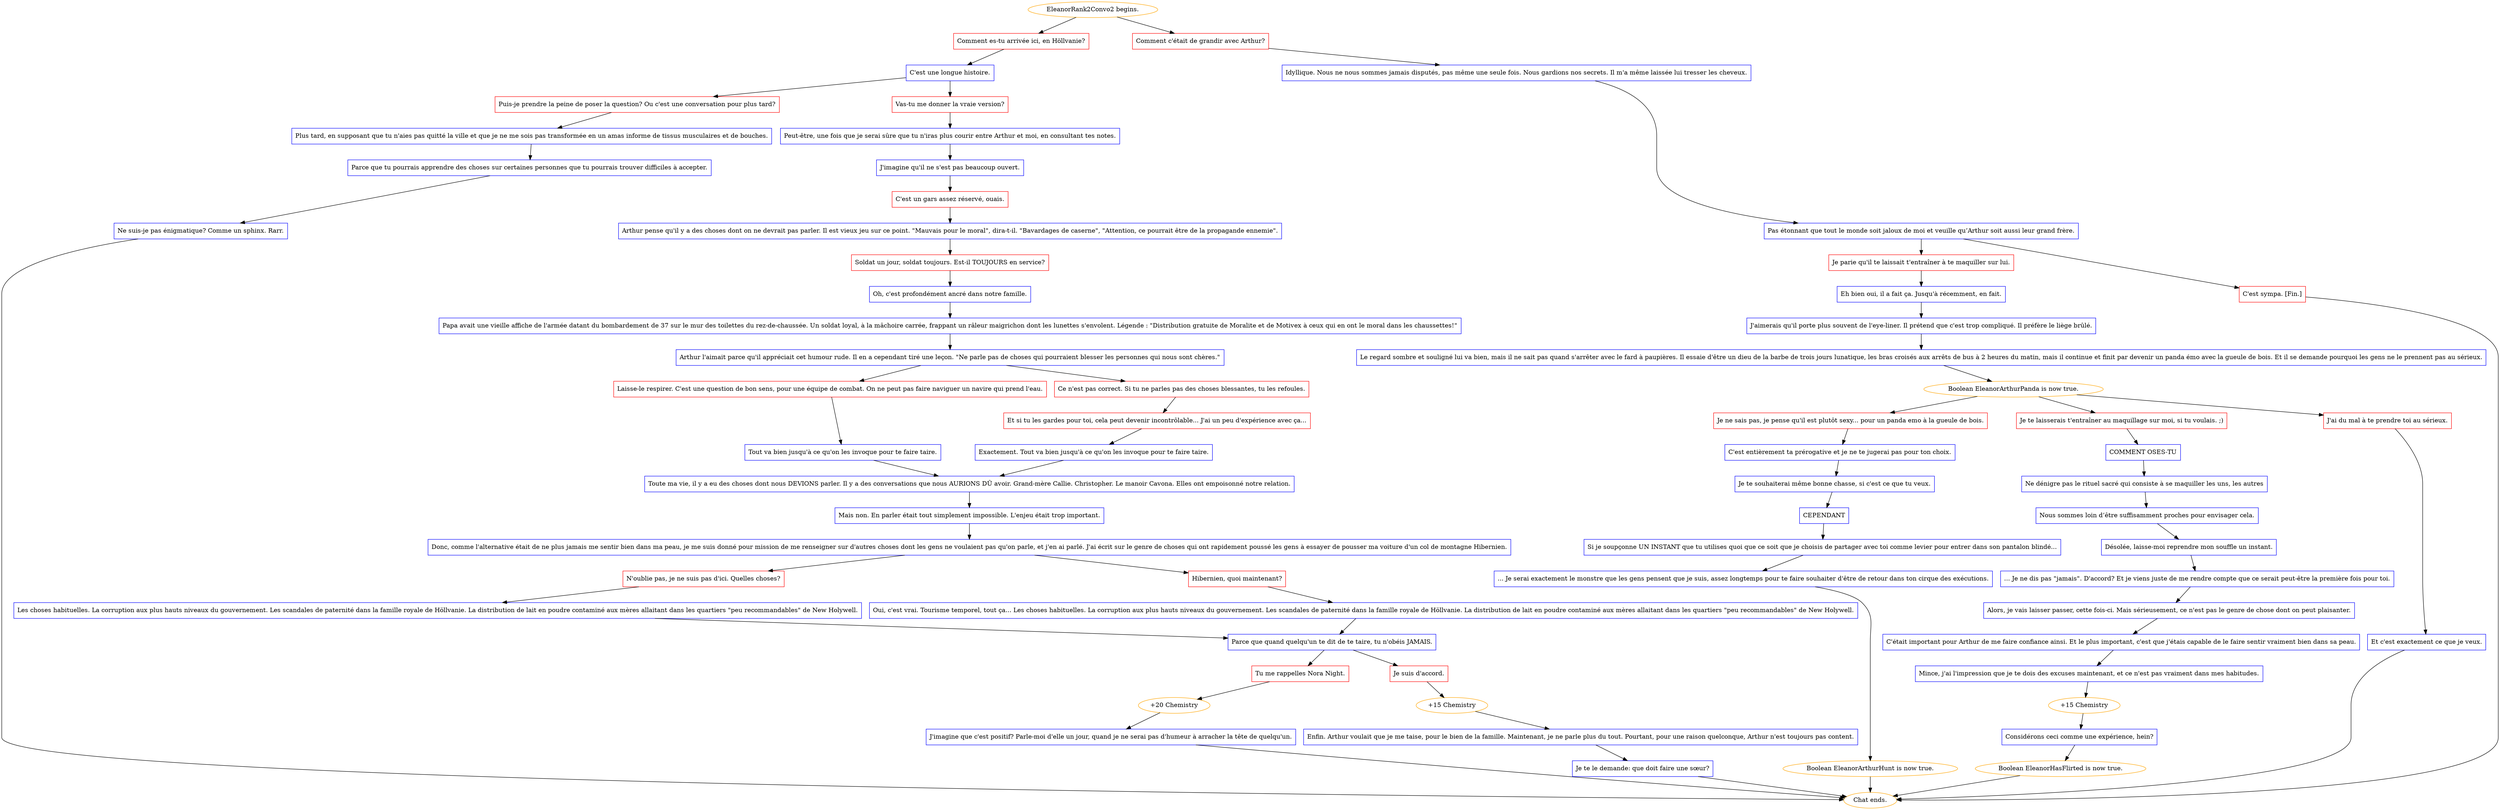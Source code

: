 digraph {
	"EleanorRank2Convo2 begins." [color=orange];
		"EleanorRank2Convo2 begins." -> j1970516588;
		"EleanorRank2Convo2 begins." -> j1476742174;
	j1970516588 [label="Comment es-tu arrivée ici, en Höllvanie?",shape=box,color=red];
		j1970516588 -> j3353741394;
	j1476742174 [label="Comment c'était de grandir avec Arthur?",shape=box,color=red];
		j1476742174 -> j262065169;
	j3353741394 [label="C'est une longue histoire.",shape=box,color=blue];
		j3353741394 -> j3175672638;
		j3353741394 -> j838699684;
	j262065169 [label="Idyllique. Nous ne nous sommes jamais disputés, pas même une seule fois. Nous gardions nos secrets. Il m'a même laissée lui tresser les cheveux.",shape=box,color=blue];
		j262065169 -> j4127286454;
	j3175672638 [label="Puis-je prendre la peine de poser la question? Ou c'est une conversation pour plus tard?",shape=box,color=red];
		j3175672638 -> j3024811422;
	j838699684 [label="Vas-tu me donner la vraie version?",shape=box,color=red];
		j838699684 -> j2983147161;
	j4127286454 [label="Pas étonnant que tout le monde soit jaloux de moi et veuille qu’Arthur soit aussi leur grand frère.",shape=box,color=blue];
		j4127286454 -> j1092502313;
		j4127286454 -> j991231332;
	j3024811422 [label="Plus tard, en supposant que tu n'aies pas quitté la ville et que je ne me sois pas transformée en un amas informe de tissus musculaires et de bouches.",shape=box,color=blue];
		j3024811422 -> j4012659740;
	j2983147161 [label="Peut-être, une fois que je serai sûre que tu n'iras plus courir entre Arthur et moi, en consultant tes notes.",shape=box,color=blue];
		j2983147161 -> j2275910630;
	j1092502313 [label="Je parie qu'il te laissait t'entraîner à te maquiller sur lui.",shape=box,color=red];
		j1092502313 -> j33176156;
	j991231332 [label="C'est sympa. [Fin.]",shape=box,color=red];
		j991231332 -> "Chat ends.";
	j4012659740 [label="Parce que tu pourrais apprendre des choses sur certaines personnes que tu pourrais trouver difficiles à accepter.",shape=box,color=blue];
		j4012659740 -> j3736883867;
	j2275910630 [label="J'imagine qu'il ne s'est pas beaucoup ouvert.",shape=box,color=blue];
		j2275910630 -> j3414819257;
	j33176156 [label="Eh bien oui, il a fait ça. Jusqu'à récemment, en fait.",shape=box,color=blue];
		j33176156 -> j4271331336;
	"Chat ends." [color=orange];
	j3736883867 [label="Ne suis-je pas énigmatique? Comme un sphinx. Rarr.",shape=box,color=blue];
		j3736883867 -> "Chat ends.";
	j3414819257 [label="C'est un gars assez réservé, ouais.",shape=box,color=red];
		j3414819257 -> j2617869941;
	j4271331336 [label="J'aimerais qu'il porte plus souvent de l'eye-liner. Il prétend que c'est trop compliqué. Il préfère le liège brûlé.",shape=box,color=blue];
		j4271331336 -> j2795724565;
	j2617869941 [label="Arthur pense qu'il y a des choses dont on ne devrait pas parler. Il est vieux jeu sur ce point. \"Mauvais pour le moral\", dira-t-il. \"Bavardages de caserne\", \"Attention, ce pourrait être de la propagande ennemie\".",shape=box,color=blue];
		j2617869941 -> j1220450307;
	j2795724565 [label="Le regard sombre et souligné lui va bien, mais il ne sait pas quand s'arrêter avec le fard à paupières. Il essaie d'être un dieu de la barbe de trois jours lunatique, les bras croisés aux arrêts de bus à 2 heures du matin, mais il continue et finit par devenir un panda émo avec la gueule de bois. Et il se demande pourquoi les gens ne le prennent pas au sérieux.",shape=box,color=blue];
		j2795724565 -> j3561361185;
	j1220450307 [label="Soldat un jour, soldat toujours. Est-il TOUJOURS en service?",shape=box,color=red];
		j1220450307 -> j2611247356;
	j3561361185 [label="Boolean EleanorArthurPanda is now true.",color=orange];
		j3561361185 -> j3435758889;
		j3561361185 -> j2742343625;
		j3561361185 -> j3352107900;
	j2611247356 [label="Oh, c'est profondément ancré dans notre famille.",shape=box,color=blue];
		j2611247356 -> j137771703;
	j3435758889 [label="Je ne sais pas, je pense qu'il est plutôt sexy... pour un panda emo à la gueule de bois.",shape=box,color=red];
		j3435758889 -> j4102461349;
	j2742343625 [label="Je te laisserais t'entraîner au maquillage sur moi, si tu voulais. ;)",shape=box,color=red];
		j2742343625 -> j736989805;
	j3352107900 [label="J'ai du mal à te prendre toi au sérieux.",shape=box,color=red];
		j3352107900 -> j2820349422;
	j137771703 [label="Papa avait une vieille affiche de l'armée datant du bombardement de 37 sur le mur des toilettes du rez-de-chaussée. Un soldat loyal, à la mâchoire carrée, frappant un râleur maigrichon dont les lunettes s'envolent. Légende : \"Distribution gratuite de Moralite et de Motivex à ceux qui en ont le moral dans les chaussettes!\"",shape=box,color=blue];
		j137771703 -> j489890197;
	j4102461349 [label="C'est entièrement ta prérogative et je ne te jugerai pas pour ton choix.",shape=box,color=blue];
		j4102461349 -> j4193860228;
	j736989805 [label="COMMENT OSES-TU",shape=box,color=blue];
		j736989805 -> j2423990093;
	j2820349422 [label="Et c'est exactement ce que je veux.",shape=box,color=blue];
		j2820349422 -> "Chat ends.";
	j489890197 [label="Arthur l'aimait parce qu'il appréciait cet humour rude. Il en a cependant tiré une leçon. \"Ne parle pas de choses qui pourraient blesser les personnes qui nous sont chères.\"",shape=box,color=blue];
		j489890197 -> j226752652;
		j489890197 -> j1341129795;
	j4193860228 [label="Je te souhaiterai même bonne chasse, si c'est ce que tu veux.",shape=box,color=blue];
		j4193860228 -> j149602458;
	j2423990093 [label="Ne dénigre pas le rituel sacré qui consiste à se maquiller les uns, les autres",shape=box,color=blue];
		j2423990093 -> j1890036184;
	j226752652 [label="Laisse-le respirer. C'est une question de bon sens, pour une équipe de combat. On ne peut pas faire naviguer un navire qui prend l'eau.",shape=box,color=red];
		j226752652 -> j1388171320;
	j1341129795 [label="Ce n'est pas correct. Si tu ne parles pas des choses blessantes, tu les refoules.",shape=box,color=red];
		j1341129795 -> j766048331;
	j149602458 [label="CEPENDANT",shape=box,color=blue];
		j149602458 -> j987990502;
	j1890036184 [label="Nous sommes loin d’être suffisamment proches pour envisager cela.",shape=box,color=blue];
		j1890036184 -> j3517451617;
	j1388171320 [label="Tout va bien jusqu'à ce qu'on les invoque pour te faire taire.",shape=box,color=blue];
		j1388171320 -> j4069459080;
	j766048331 [label="Et si tu les gardes pour toi, cela peut devenir incontrôlable... J'ai un peu d'expérience avec ça...",shape=box,color=red];
		j766048331 -> j3353014633;
	j987990502 [label="Si je soupçonne UN INSTANT que tu utilises quoi que ce soit que je choisis de partager avec toi comme levier pour entrer dans son pantalon blindé...",shape=box,color=blue];
		j987990502 -> j354235599;
	j3517451617 [label="Désolée, laisse-moi reprendre mon souffle un instant.",shape=box,color=blue];
		j3517451617 -> j1437033547;
	j4069459080 [label="Toute ma vie, il y a eu des choses dont nous DEVIONS parler. Il y a des conversations que nous AURIONS DÛ avoir. Grand-mère Callie. Christopher. Le manoir Cavona. Elles ont empoisonné notre relation.",shape=box,color=blue];
		j4069459080 -> j3003531851;
	j3353014633 [label="Exactement. Tout va bien jusqu'à ce qu'on les invoque pour te faire taire.",shape=box,color=blue];
		j3353014633 -> j4069459080;
	j354235599 [label="... Je serai exactement le monstre que les gens pensent que je suis, assez longtemps pour te faire souhaiter d'être de retour dans ton cirque des exécutions.",shape=box,color=blue];
		j354235599 -> j674051346;
	j1437033547 [label="... Je ne dis pas \"jamais\". D'accord? Et je viens juste de me rendre compte que ce serait peut-être la première fois pour toi.",shape=box,color=blue];
		j1437033547 -> j2177612908;
	j3003531851 [label="Mais non. En parler était tout simplement impossible. L'enjeu était trop important.",shape=box,color=blue];
		j3003531851 -> j1104551527;
	j674051346 [label="Boolean EleanorArthurHunt is now true.",color=orange];
		j674051346 -> "Chat ends.";
	j2177612908 [label="Alors, je vais laisser passer, cette fois-ci. Mais sérieusement, ce n'est pas le genre de chose dont on peut plaisanter.",shape=box,color=blue];
		j2177612908 -> j4125509793;
	j1104551527 [label="Donc, comme l'alternative était de ne plus jamais me sentir bien dans ma peau, je me suis donné pour mission de me renseigner sur d'autres choses dont les gens ne voulaient pas qu'on parle, et j'en ai parlé. J'ai écrit sur le genre de choses qui ont rapidement poussé les gens à essayer de pousser ma voiture d'un col de montagne Hibernien.",shape=box,color=blue];
		j1104551527 -> j4210264836;
		j1104551527 -> j3510466409;
	j4125509793 [label="C'était important pour Arthur de me faire confiance ainsi. Et le plus important, c'est que j'étais capable de le faire sentir vraiment bien dans sa peau.",shape=box,color=blue];
		j4125509793 -> j2569013659;
	j4210264836 [label="N'oublie pas, je ne suis pas d'ici. Quelles choses?",shape=box,color=red];
		j4210264836 -> j430042640;
	j3510466409 [label="Hibernien, quoi maintenant?",shape=box,color=red];
		j3510466409 -> j3254209394;
	j2569013659 [label="Mince, j'ai l'impression que je te dois des excuses maintenant, et ce n'est pas vraiment dans mes habitudes.",shape=box,color=blue];
		j2569013659 -> j2173341566;
	j430042640 [label="Les choses habituelles. La corruption aux plus hauts niveaux du gouvernement. Les scandales de paternité dans la famille royale de Höllvanie. La distribution de lait en poudre contaminé aux mères allaitant dans les quartiers \"peu recommandables\" de New Holywell.",shape=box,color=blue];
		j430042640 -> j149579100;
	j3254209394 [label="Oui, c'est vrai. Tourisme temporel, tout ça... Les choses habituelles. La corruption aux plus hauts niveaux du gouvernement. Les scandales de paternité dans la famille royale de Höllvanie. La distribution de lait en poudre contaminé aux mères allaitant dans les quartiers \"peu recommandables\" de New Holywell.",shape=box,color=blue];
		j3254209394 -> j149579100;
	j2173341566 [label="+15 Chemistry",color=orange];
		j2173341566 -> j1624885676;
	j149579100 [label="Parce que quand quelqu'un te dit de te taire, tu n'obéis JAMAIS.",shape=box,color=blue];
		j149579100 -> j534003139;
		j149579100 -> j803145103;
	j1624885676 [label="Considérons ceci comme une expérience, hein?",shape=box,color=blue];
		j1624885676 -> j4205890645;
	j534003139 [label="Tu me rappelles Nora Night.",shape=box,color=red];
		j534003139 -> j3001049646;
	j803145103 [label="Je suis d'accord.",shape=box,color=red];
		j803145103 -> j3933811341;
	j4205890645 [label="Boolean EleanorHasFlirted is now true.",color=orange];
		j4205890645 -> "Chat ends.";
	j3001049646 [label="+20 Chemistry",color=orange];
		j3001049646 -> j621096095;
	j3933811341 [label="+15 Chemistry",color=orange];
		j3933811341 -> j2036973675;
	j621096095 [label="J'imagine que c'est positif? Parle-moi d'elle un jour, quand je ne serai pas d'humeur à arracher la tête de quelqu'un.",shape=box,color=blue];
		j621096095 -> "Chat ends.";
	j2036973675 [label="Enfin. Arthur voulait que je me taise, pour le bien de la famille. Maintenant, je ne parle plus du tout. Pourtant, pour une raison quelconque, Arthur n'est toujours pas content.",shape=box,color=blue];
		j2036973675 -> j1401172919;
	j1401172919 [label="Je te le demande: que doit faire une sœur?",shape=box,color=blue];
		j1401172919 -> "Chat ends.";
}